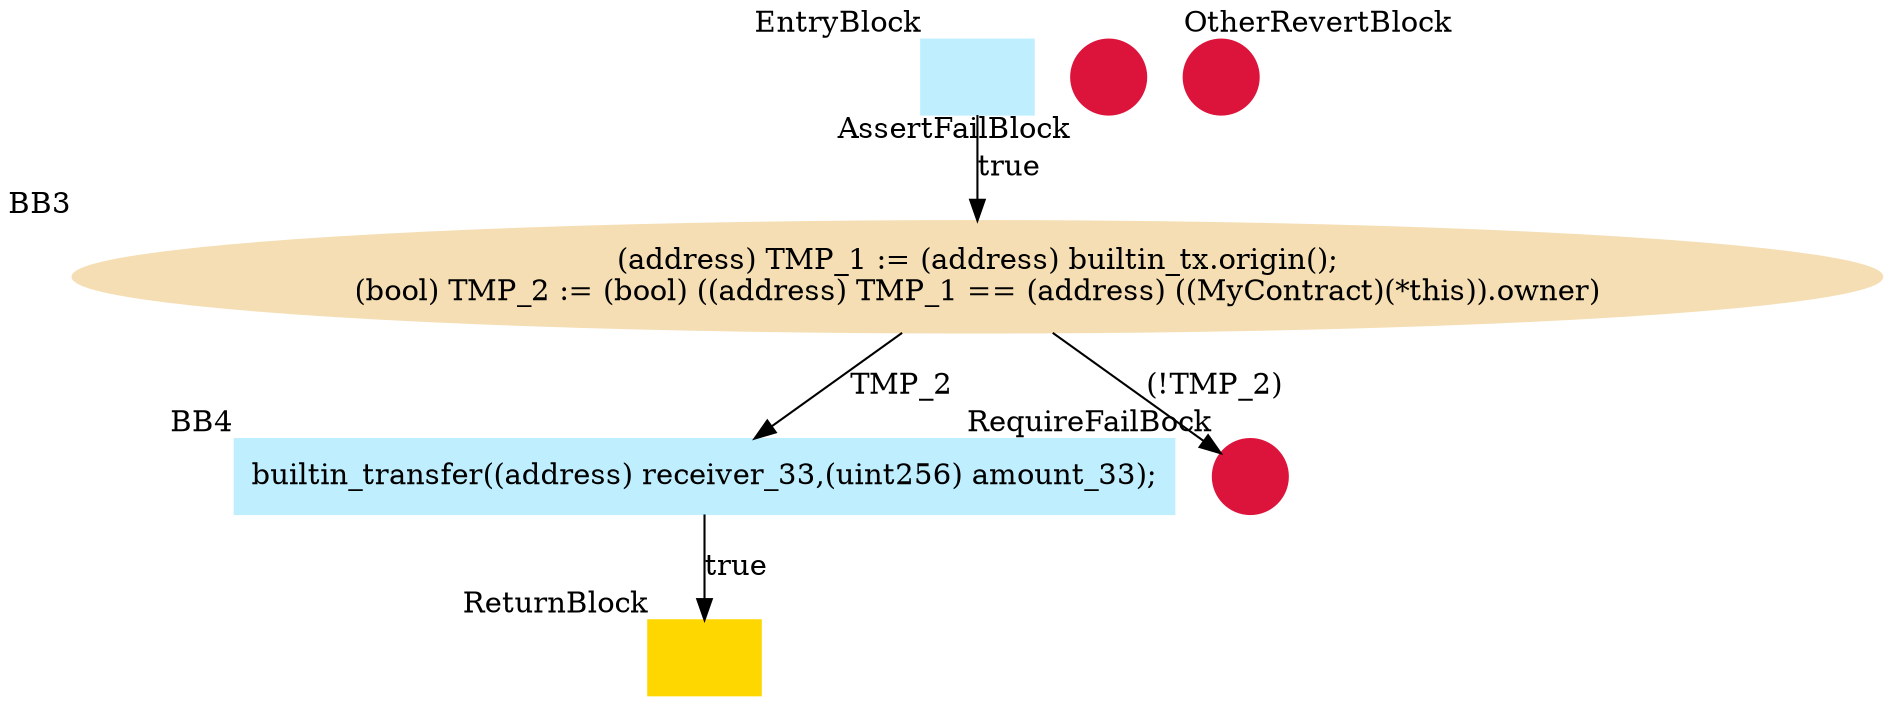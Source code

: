 digraph Fun{
   EntryBlock [label="",style=filled,color=lightblue1,shape="box", xlabel="EntryBlock"];
   BB3 [label="(address) TMP_1 := (address) builtin_tx.origin();
(bool) TMP_2 := (bool) ((address) TMP_1 == (address) ((MyContract)(*this)).owner)",shape="oval",style=filled,color=wheat, xlabel="BB3"];
   BB4 [label="builtin_transfer((address) receiver_33,(uint256) amount_33);",style=filled,color=lightblue1,shape="box", xlabel="BB4"];
   RequireFailBock [label="",shape="circle",style=filled,color=crimson, xlabel="RequireFailBock"];
   ReturnBlock [label="",shape="box",style=filled,color=gold, xlabel="ReturnBlock"];
   AssertFailBlock [label="",shape="circle",style=filled,color=crimson, xlabel="AssertFailBlock"];
   OtherRevertBlock [label="",shape="circle",style=filled,color=crimson, xlabel="OtherRevertBlock"];
   EntryBlock -> BB3[label="true"];
   BB3 -> BB4[label="TMP_2"];
   BB3 -> RequireFailBock[label="(!TMP_2)"];
   BB4 -> ReturnBlock[label="true"];
}